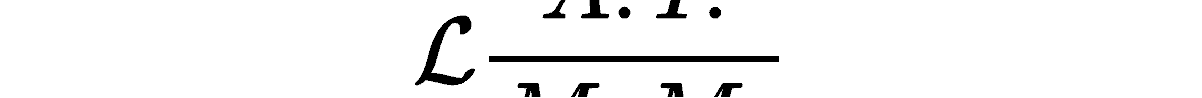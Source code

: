 <mxfile version="17.5.0" type="github">
  <diagram id="vAM02o2-A9nGmkX1yOiC" name="Page-1">
    <mxGraphModel dx="1361" dy="739" grid="1" gridSize="10" guides="1" tooltips="1" connect="1" arrows="1" fold="1" page="1" pageScale="1" pageWidth="850" pageHeight="1100" math="1" shadow="0">
      <root>
        <mxCell id="0" />
        <mxCell id="1" parent="0" />
        <mxCell id="QJcxSeDi43hL6r15-7Pa-1" value="&lt;font style=&quot;font-size: 40px&quot;&gt;$$\mathcal{L} \frac{A.I.}{M.M.}$$&lt;/font&gt;" style="text;html=1;align=center;verticalAlign=middle;resizable=0;points=[];autosize=1;strokeColor=none;fillColor=none;" vertex="1" parent="1">
          <mxGeometry x="-50" y="185" width="600" height="30" as="geometry" />
        </mxCell>
      </root>
    </mxGraphModel>
  </diagram>
</mxfile>
